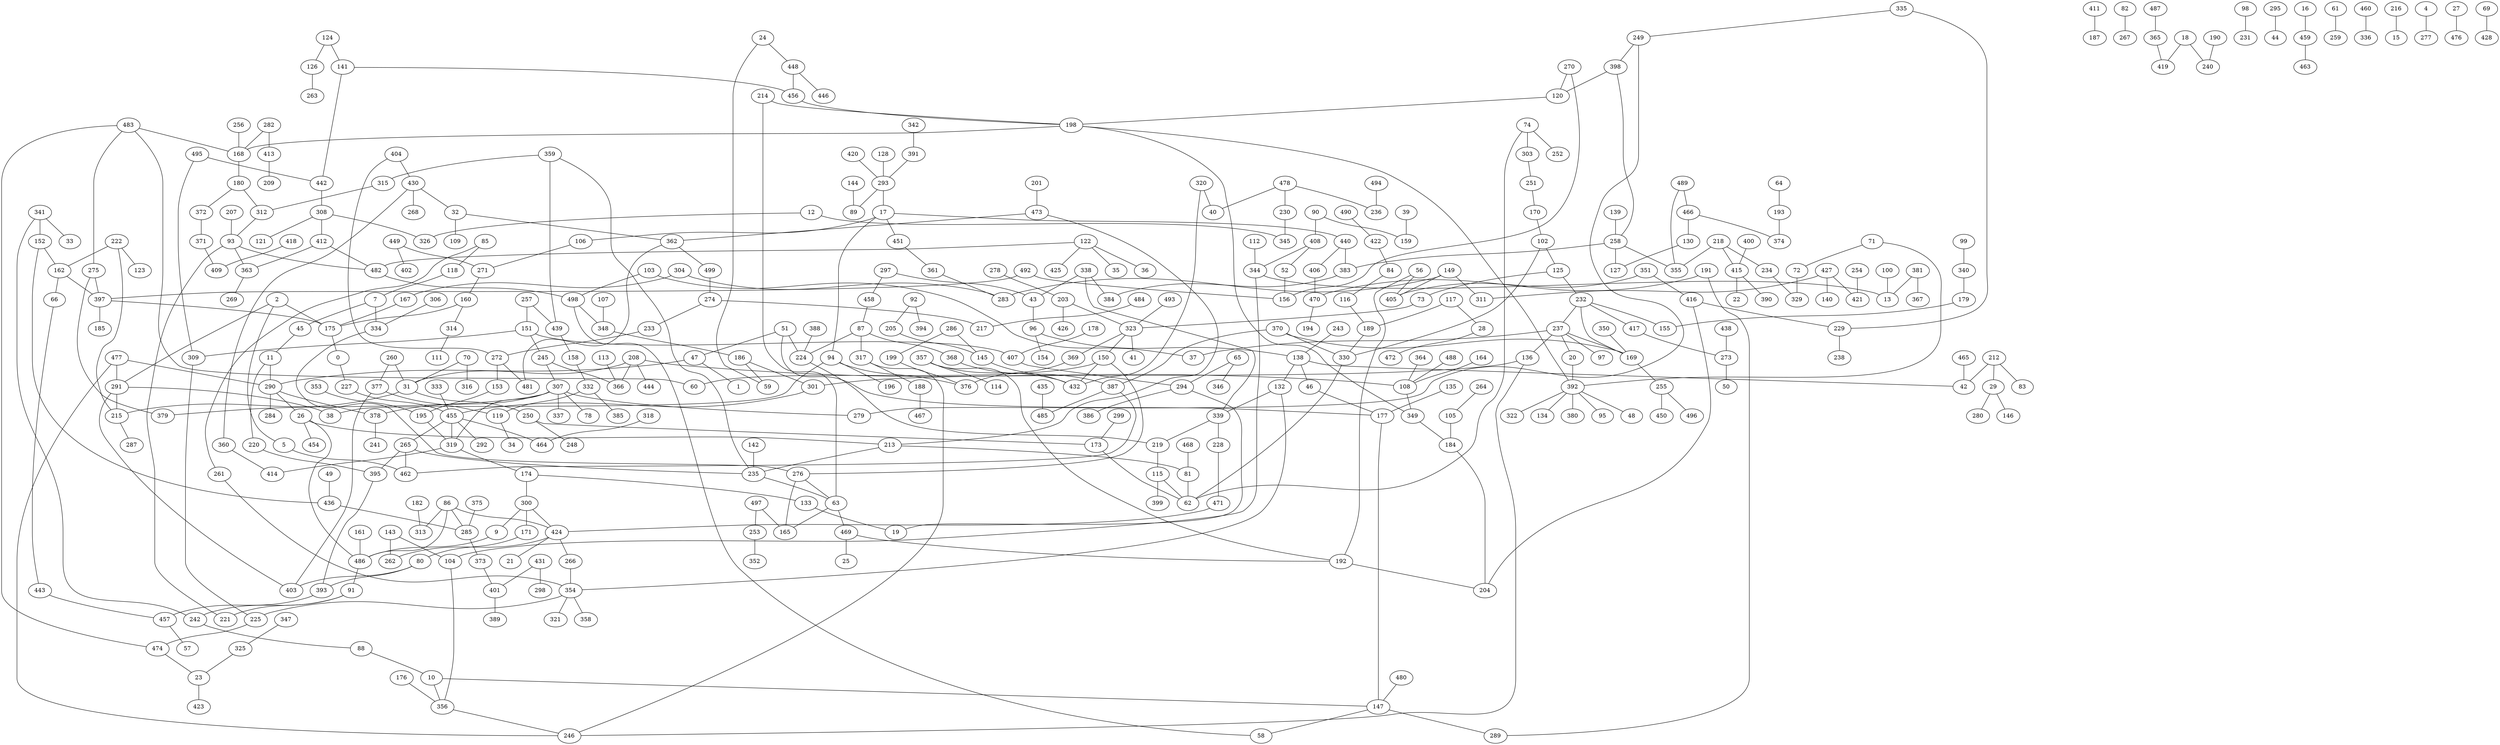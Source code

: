 graph {

482--498   
230--345   
411--187   
251--170   
100--13   
393--457   
225--474   
308--121   
427--140   
164--108   
424--266   
303--251   
56--405   
354--225   
132--354   
106--271   
270--156   
257--439   
191--470   
265--235   
431--298   
381--13   
307--319   
94--196   
325--23   
151--407   
189--330   
119--34   
82--267   
116--189   
125--232   
112--344   
138--42   
448--446   
176--356   
440--406   
424--21   
335--229   
65--346   
208--31   
147--289   
199--376   
381--367   
237--20   
118--7   
86--285   
483--275   
258--127   
73--323   
489--355   
357--192   
397--175   
370--330   
392--380   
308--412   
412--482   
323--41   
317--188   
52--156   
466--374   
149--405   
274--217   
274--233   
180--372   
272--153   
115--62   
245--366   
138--132   
282--413   
499--274   
392--95   
71--392   
431--401   
360--414   
150--432   
443--457   
484--217   
80--393   
26--213   
354--321   
139--258   
359--235   
86--424   
237--136   
24--59   
149--283   
46--177   
102--125   
28--472   
424--262   
254--421   
260--31   
333--455   
18--419   
152--436   
332--385   
141--456   
270--120   
291--215   
91--242   
12--345   
272--481   
93--363   
173--62   
219--115   
84--116   
375--285   
32--109   
299--173   
468--81   
144--89   
96--138   
275--379   
362--499   
308--326   
492--156   
192--204   
39--159   
301--455   
407--294   
215--287   
222--123   
98--231   
153--195   
47--1   
214--63   
290--26   
291--403   
398--120   
17--94   
212--42   
255--450   
85--118   
320--432   
143--262   
334--276   
120--198   
213--81   
294--19   
497--165   
397--185   
10--147   
147--58   
90--159   
171--80   
124--126   
237--97   
174--300   
117--189   
51--224   
188--467   
349--184   
212--29   
193--374   
174--133   
295--44   
94--376   
439--158   
43--96   
430--32   
356--246   
180--312   
26--454   
26--486   
7--334   
261--354   
388--224   
416--229   
455--464   
184--204   
412--363   
471--424   
490--422   
294--386   
338--384   
377--119   
232--169   
117--28   
323--369   
400--415   
451--361   
9--486   
11--220   
282--168   
2--291   
307--379   
103--37   
150--276   
418--409   
250--248   
212--83   
368--387   
372--371   
92--394   
387--485   
90--408   
350--169   
470--194   
459--463   
436--285   
427--311   
342--391   
304--167   
115--399   
473--213   
66--443   
208--444   
80--403   
24--448   
7--45   
339--219   
300--9   
347--325   
440--383   
237--37   
74--62   
455--319   
392--48   
398--258   
449--271   
477--290   
72--329   
306--334   
177--147   
364--108   
495--309   
237--169   
408--52   
404--272   
493--323   
307--78   
315--312   
415--390   
377--403   
45--11   
122--36   
362--481   
186--301   
253--352   
179--155   
351--405   
125--73   
87--317   
61--259   
178--407   
51--47   
91--221   
415--22   
190--240   
142--235   
456--198   
258--383   
235--63   
220--395   
420--293   
218--234   
449--402   
81--62   
74--252   
312--93   
455--292   
104--356   
363--269   
243--138   
395--393   
392--322   
266--354   
258--355   
413--209   
365--419   
371--409   
448--456   
483--60   
213--235   
207--93   
285--373   
498--348   
290--284   
317--246   
273--50   
18--240   
250--173   
135--177   
391--293   
94--38   
378--241   
208--108   
278--203   
124--141   
198--349   
494--236   
353--195   
201--473   
102--330   
167--175   
122--482   
293--89   
65--294   
344--104   
344--13   
458--87   
63--165   
11--290   
108--349   
290--378   
233--272   
195--319   
370--387   
487--365   
473--362   
160--314   
31--215   
314--111   
168--180   
300--171   
87--224   
88--10   
107--348   
214--198   
29--146   
265--462   
234--329   
70--316   
191--289   
169--255   
387--462   
427--421   
265--395   
474--23   
361--283   
149--311   
338--43   
143--104   
17--440   
10--356   
162--66   
12--326   
133--19   
340--179   
130--127   
392--134   
442--308   
309--225   
136--301   
128--293   
222--162   
488--108   
401--389   
341--33   
291--38   
498--58   
497--253   
318--464   
256--168   
430--360   
335--249   
99--340   
457--57   
229--238   
93--221   
417--273   
151--245   
477--291   
205--145   
87--368   
132--339   
339--228   
341--242   
354--358   
198--392   
23--423   
32--362   
29--280   
152--162   
293--17   
2--5   
495--442   
271--160   
2--175   
96--154   
297--458   
92--205   
122--425   
186--59   
161--486   
203--426   
49--436   
348--186   
260--377   
203--323   
297--43   
218--415   
492--397   
469--25   
339--338   
406--470   
383--384   
404--430   
56--192   
85--261   
0--227   
438--273   
198--168   
422--84   
460--336   
150--60   
359--439   
341--152   
232--417   
103--498   
216--15   
276--63   
478--236   
151--309   
245--307   
466--130   
126--263   
307--337   
208--366   
122--35   
264--105   
16--459   
17--451   
275--397   
249--398   
105--184   
5--462   
478--230   
141--442   
31--250   
286--199   
136--246   
232--237   
47--290   
162--397   
160--175   
4--277   
408--344   
27--476   
357--114   
351--416   
257--151   
320--40   
489--466   
300--424   
469--192   
455--265   
222--215   
319--414   
357--432   
63--469   
319--174   
51--177   
332--119   
113--366   
307--378   
483--168   
359--315   
249--279   
70--31   
182--313   
330--62   
218--355   
304--283   
242--88   
307--279   
416--204   
64--193   
20--392   
478--40   
430--268   
228--471   
138--46   
69--428   
480--147   
93--482   
483--474   
465--42   
323--150   
486--91   
175--0   
286--145   
86--313   
276--165   
86--486   
232--155   
477--246   
435--485   
71--72   
145--432   
74--303   
373--401   
17--106   
369--376   
224--219   
158--332   
255--496   
227--455   
170--102   
370--169   
}
